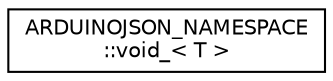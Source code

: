 digraph "Graphical Class Hierarchy"
{
 // LATEX_PDF_SIZE
  edge [fontname="Helvetica",fontsize="10",labelfontname="Helvetica",labelfontsize="10"];
  node [fontname="Helvetica",fontsize="10",shape=record];
  rankdir="LR";
  Node0 [label="ARDUINOJSON_NAMESPACE\l::void_\< T \>",height=0.2,width=0.4,color="black", fillcolor="white", style="filled",URL="$structARDUINOJSON__NAMESPACE_1_1void__.html",tooltip=" "];
}
